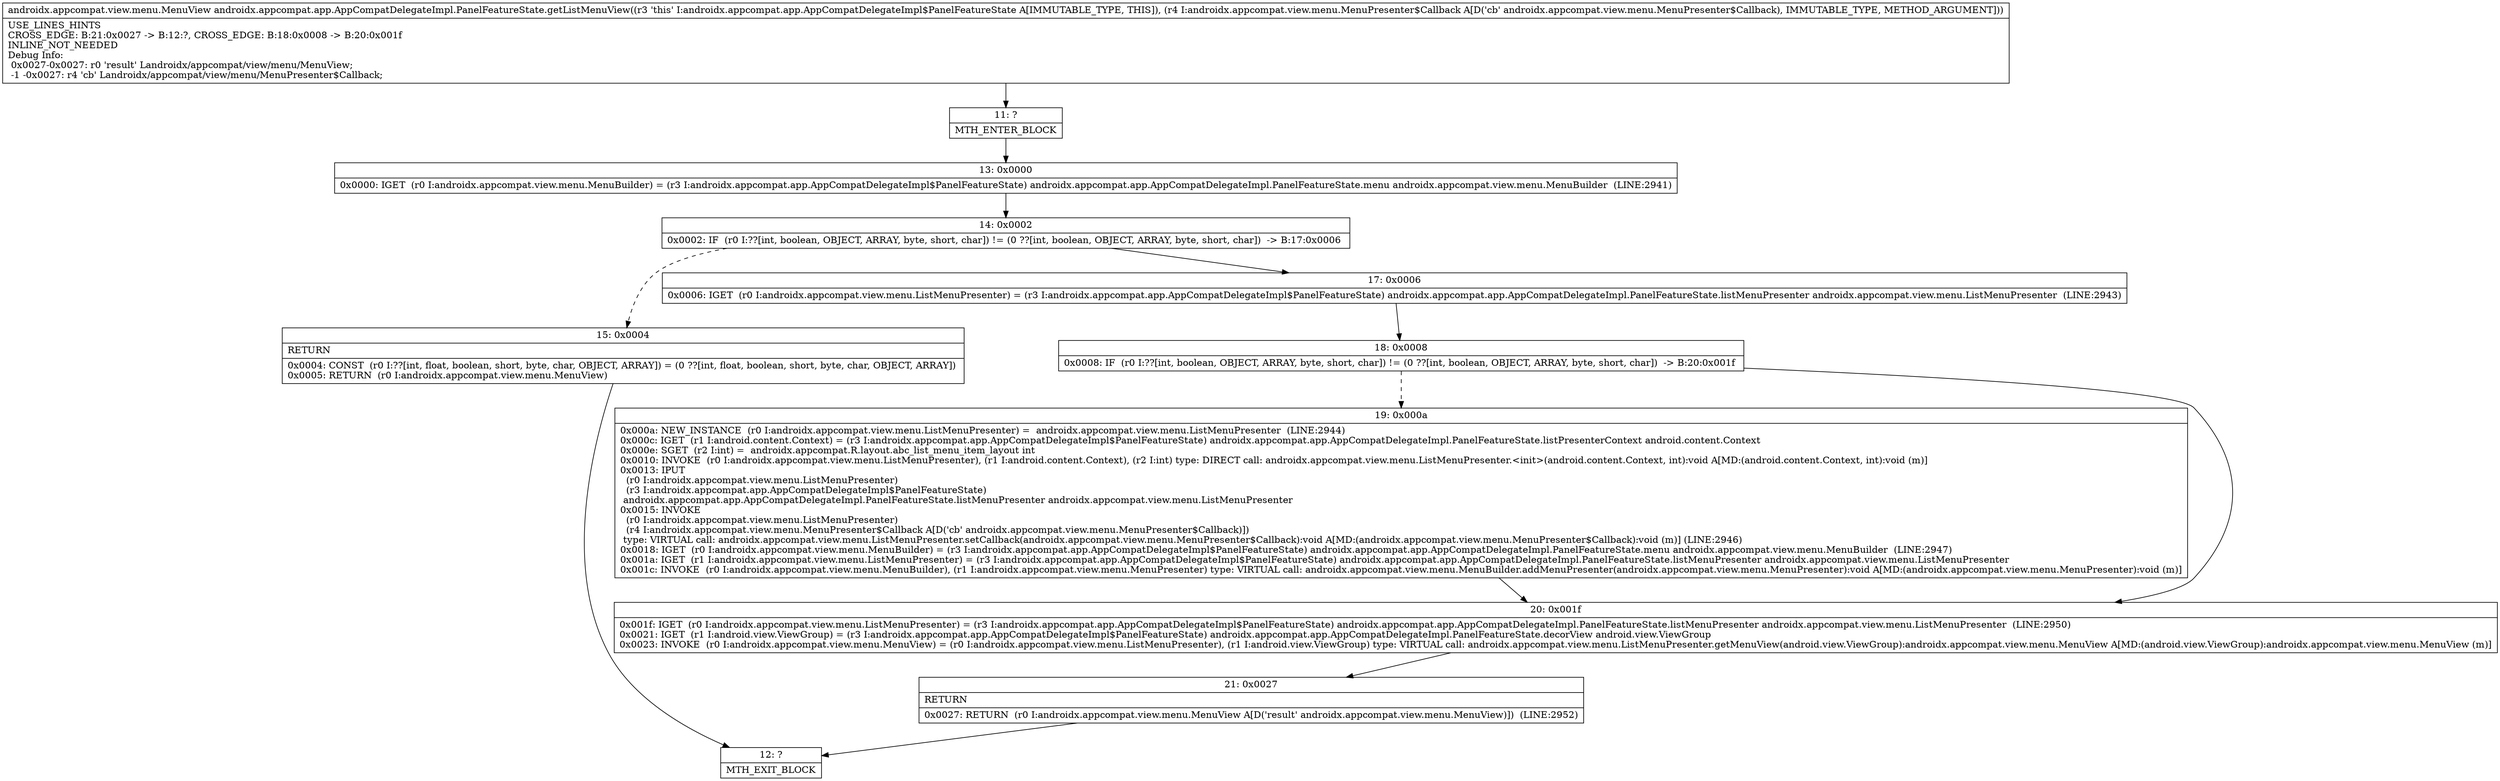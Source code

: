 digraph "CFG forandroidx.appcompat.app.AppCompatDelegateImpl.PanelFeatureState.getListMenuView(Landroidx\/appcompat\/view\/menu\/MenuPresenter$Callback;)Landroidx\/appcompat\/view\/menu\/MenuView;" {
Node_11 [shape=record,label="{11\:\ ?|MTH_ENTER_BLOCK\l}"];
Node_13 [shape=record,label="{13\:\ 0x0000|0x0000: IGET  (r0 I:androidx.appcompat.view.menu.MenuBuilder) = (r3 I:androidx.appcompat.app.AppCompatDelegateImpl$PanelFeatureState) androidx.appcompat.app.AppCompatDelegateImpl.PanelFeatureState.menu androidx.appcompat.view.menu.MenuBuilder  (LINE:2941)\l}"];
Node_14 [shape=record,label="{14\:\ 0x0002|0x0002: IF  (r0 I:??[int, boolean, OBJECT, ARRAY, byte, short, char]) != (0 ??[int, boolean, OBJECT, ARRAY, byte, short, char])  \-\> B:17:0x0006 \l}"];
Node_15 [shape=record,label="{15\:\ 0x0004|RETURN\l|0x0004: CONST  (r0 I:??[int, float, boolean, short, byte, char, OBJECT, ARRAY]) = (0 ??[int, float, boolean, short, byte, char, OBJECT, ARRAY]) \l0x0005: RETURN  (r0 I:androidx.appcompat.view.menu.MenuView) \l}"];
Node_12 [shape=record,label="{12\:\ ?|MTH_EXIT_BLOCK\l}"];
Node_17 [shape=record,label="{17\:\ 0x0006|0x0006: IGET  (r0 I:androidx.appcompat.view.menu.ListMenuPresenter) = (r3 I:androidx.appcompat.app.AppCompatDelegateImpl$PanelFeatureState) androidx.appcompat.app.AppCompatDelegateImpl.PanelFeatureState.listMenuPresenter androidx.appcompat.view.menu.ListMenuPresenter  (LINE:2943)\l}"];
Node_18 [shape=record,label="{18\:\ 0x0008|0x0008: IF  (r0 I:??[int, boolean, OBJECT, ARRAY, byte, short, char]) != (0 ??[int, boolean, OBJECT, ARRAY, byte, short, char])  \-\> B:20:0x001f \l}"];
Node_19 [shape=record,label="{19\:\ 0x000a|0x000a: NEW_INSTANCE  (r0 I:androidx.appcompat.view.menu.ListMenuPresenter) =  androidx.appcompat.view.menu.ListMenuPresenter  (LINE:2944)\l0x000c: IGET  (r1 I:android.content.Context) = (r3 I:androidx.appcompat.app.AppCompatDelegateImpl$PanelFeatureState) androidx.appcompat.app.AppCompatDelegateImpl.PanelFeatureState.listPresenterContext android.content.Context \l0x000e: SGET  (r2 I:int) =  androidx.appcompat.R.layout.abc_list_menu_item_layout int \l0x0010: INVOKE  (r0 I:androidx.appcompat.view.menu.ListMenuPresenter), (r1 I:android.content.Context), (r2 I:int) type: DIRECT call: androidx.appcompat.view.menu.ListMenuPresenter.\<init\>(android.content.Context, int):void A[MD:(android.content.Context, int):void (m)]\l0x0013: IPUT  \l  (r0 I:androidx.appcompat.view.menu.ListMenuPresenter)\l  (r3 I:androidx.appcompat.app.AppCompatDelegateImpl$PanelFeatureState)\l androidx.appcompat.app.AppCompatDelegateImpl.PanelFeatureState.listMenuPresenter androidx.appcompat.view.menu.ListMenuPresenter \l0x0015: INVOKE  \l  (r0 I:androidx.appcompat.view.menu.ListMenuPresenter)\l  (r4 I:androidx.appcompat.view.menu.MenuPresenter$Callback A[D('cb' androidx.appcompat.view.menu.MenuPresenter$Callback)])\l type: VIRTUAL call: androidx.appcompat.view.menu.ListMenuPresenter.setCallback(androidx.appcompat.view.menu.MenuPresenter$Callback):void A[MD:(androidx.appcompat.view.menu.MenuPresenter$Callback):void (m)] (LINE:2946)\l0x0018: IGET  (r0 I:androidx.appcompat.view.menu.MenuBuilder) = (r3 I:androidx.appcompat.app.AppCompatDelegateImpl$PanelFeatureState) androidx.appcompat.app.AppCompatDelegateImpl.PanelFeatureState.menu androidx.appcompat.view.menu.MenuBuilder  (LINE:2947)\l0x001a: IGET  (r1 I:androidx.appcompat.view.menu.ListMenuPresenter) = (r3 I:androidx.appcompat.app.AppCompatDelegateImpl$PanelFeatureState) androidx.appcompat.app.AppCompatDelegateImpl.PanelFeatureState.listMenuPresenter androidx.appcompat.view.menu.ListMenuPresenter \l0x001c: INVOKE  (r0 I:androidx.appcompat.view.menu.MenuBuilder), (r1 I:androidx.appcompat.view.menu.MenuPresenter) type: VIRTUAL call: androidx.appcompat.view.menu.MenuBuilder.addMenuPresenter(androidx.appcompat.view.menu.MenuPresenter):void A[MD:(androidx.appcompat.view.menu.MenuPresenter):void (m)]\l}"];
Node_20 [shape=record,label="{20\:\ 0x001f|0x001f: IGET  (r0 I:androidx.appcompat.view.menu.ListMenuPresenter) = (r3 I:androidx.appcompat.app.AppCompatDelegateImpl$PanelFeatureState) androidx.appcompat.app.AppCompatDelegateImpl.PanelFeatureState.listMenuPresenter androidx.appcompat.view.menu.ListMenuPresenter  (LINE:2950)\l0x0021: IGET  (r1 I:android.view.ViewGroup) = (r3 I:androidx.appcompat.app.AppCompatDelegateImpl$PanelFeatureState) androidx.appcompat.app.AppCompatDelegateImpl.PanelFeatureState.decorView android.view.ViewGroup \l0x0023: INVOKE  (r0 I:androidx.appcompat.view.menu.MenuView) = (r0 I:androidx.appcompat.view.menu.ListMenuPresenter), (r1 I:android.view.ViewGroup) type: VIRTUAL call: androidx.appcompat.view.menu.ListMenuPresenter.getMenuView(android.view.ViewGroup):androidx.appcompat.view.menu.MenuView A[MD:(android.view.ViewGroup):androidx.appcompat.view.menu.MenuView (m)]\l}"];
Node_21 [shape=record,label="{21\:\ 0x0027|RETURN\l|0x0027: RETURN  (r0 I:androidx.appcompat.view.menu.MenuView A[D('result' androidx.appcompat.view.menu.MenuView)])  (LINE:2952)\l}"];
MethodNode[shape=record,label="{androidx.appcompat.view.menu.MenuView androidx.appcompat.app.AppCompatDelegateImpl.PanelFeatureState.getListMenuView((r3 'this' I:androidx.appcompat.app.AppCompatDelegateImpl$PanelFeatureState A[IMMUTABLE_TYPE, THIS]), (r4 I:androidx.appcompat.view.menu.MenuPresenter$Callback A[D('cb' androidx.appcompat.view.menu.MenuPresenter$Callback), IMMUTABLE_TYPE, METHOD_ARGUMENT]))  | USE_LINES_HINTS\lCROSS_EDGE: B:21:0x0027 \-\> B:12:?, CROSS_EDGE: B:18:0x0008 \-\> B:20:0x001f\lINLINE_NOT_NEEDED\lDebug Info:\l  0x0027\-0x0027: r0 'result' Landroidx\/appcompat\/view\/menu\/MenuView;\l  \-1 \-0x0027: r4 'cb' Landroidx\/appcompat\/view\/menu\/MenuPresenter$Callback;\l}"];
MethodNode -> Node_11;Node_11 -> Node_13;
Node_13 -> Node_14;
Node_14 -> Node_15[style=dashed];
Node_14 -> Node_17;
Node_15 -> Node_12;
Node_17 -> Node_18;
Node_18 -> Node_19[style=dashed];
Node_18 -> Node_20;
Node_19 -> Node_20;
Node_20 -> Node_21;
Node_21 -> Node_12;
}


